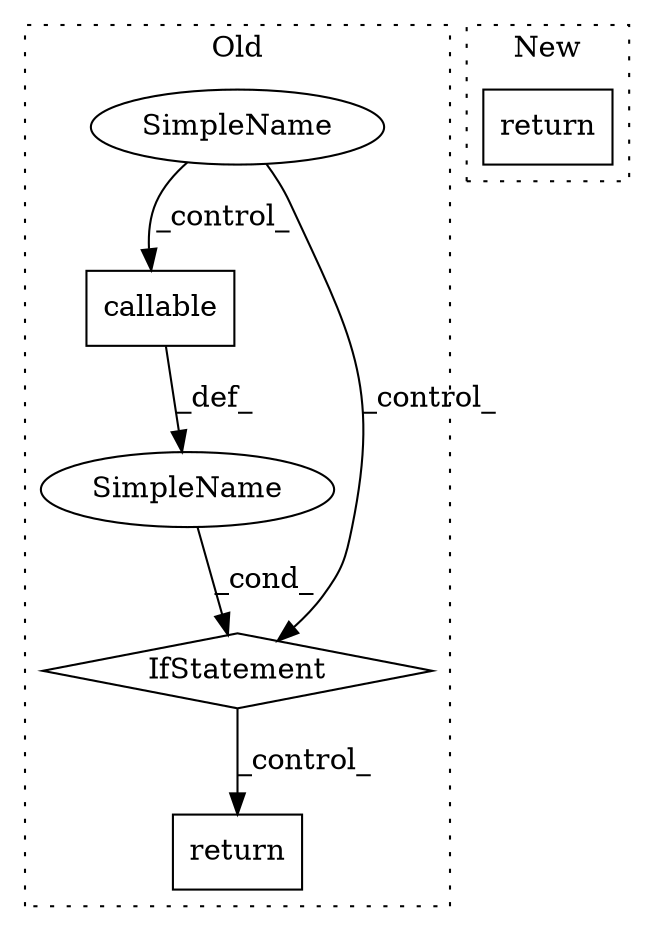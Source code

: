 digraph G {
subgraph cluster0 {
1 [label="callable" a="32" s="1525,1542" l="9,1" shape="box"];
3 [label="SimpleName" a="42" s="" l="" shape="ellipse"];
4 [label="return" a="41" s="1707" l="7" shape="box"];
5 [label="IfStatement" a="25" s="1520,1543" l="4,2" shape="diamond"];
6 [label="SimpleName" a="42" s="" l="" shape="ellipse"];
label = "Old";
style="dotted";
}
subgraph cluster1 {
2 [label="return" a="41" s="1457" l="7" shape="box"];
label = "New";
style="dotted";
}
1 -> 6 [label="_def_"];
3 -> 1 [label="_control_"];
3 -> 5 [label="_control_"];
5 -> 4 [label="_control_"];
6 -> 5 [label="_cond_"];
}